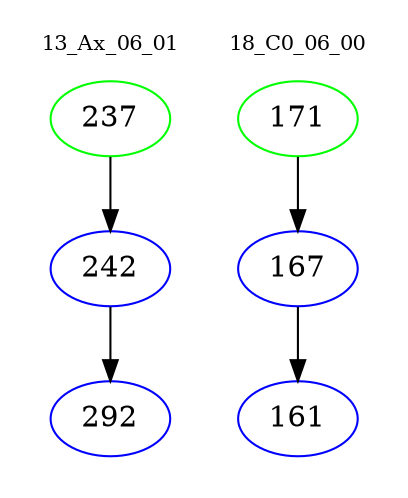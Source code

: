 digraph{
subgraph cluster_0 {
color = white
label = "13_Ax_06_01";
fontsize=10;
T0_237 [label="237", color="green"]
T0_237 -> T0_242 [color="black"]
T0_242 [label="242", color="blue"]
T0_242 -> T0_292 [color="black"]
T0_292 [label="292", color="blue"]
}
subgraph cluster_1 {
color = white
label = "18_C0_06_00";
fontsize=10;
T1_171 [label="171", color="green"]
T1_171 -> T1_167 [color="black"]
T1_167 [label="167", color="blue"]
T1_167 -> T1_161 [color="black"]
T1_161 [label="161", color="blue"]
}
}
